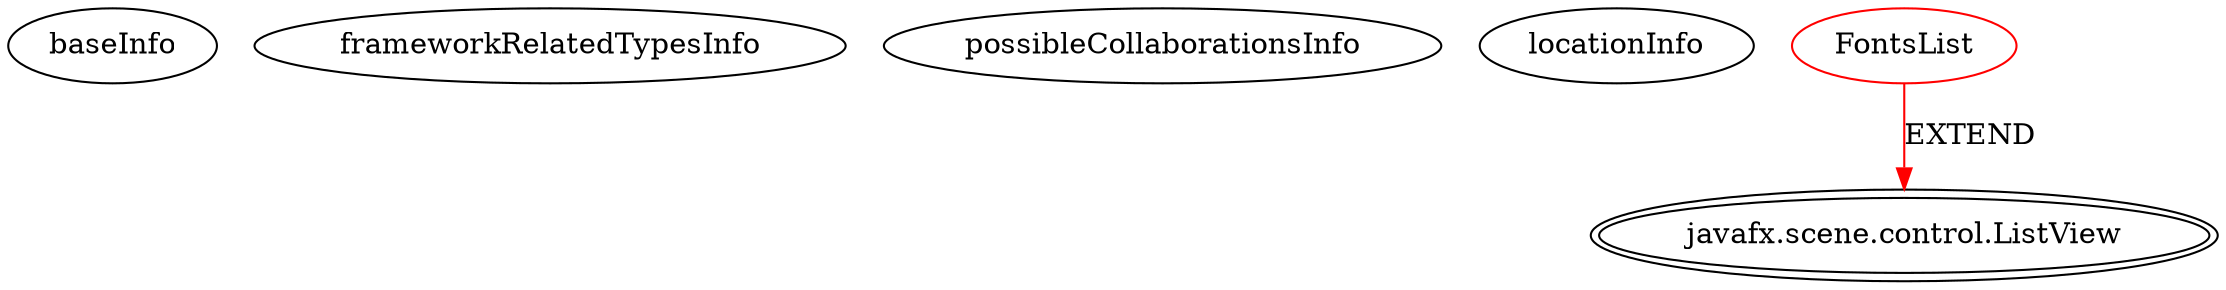 digraph {
baseInfo[graphId=2465,category="extension_graph",isAnonymous=false,possibleRelation=false]
frameworkRelatedTypesInfo[0="javafx.scene.control.ListView"]
possibleCollaborationsInfo[]
locationInfo[projectName="dimalev-bitmap-font-generator",filePath="/dimalev-bitmap-font-generator/bitmap-font-generator-master/src/FontsList.java",contextSignature="FontsList",graphId="2465"]
0[label="FontsList",vertexType="ROOT_CLIENT_CLASS_DECLARATION",isFrameworkType=false,color=red]
1[label="javafx.scene.control.ListView",vertexType="FRAMEWORK_CLASS_TYPE",isFrameworkType=true,peripheries=2]
0->1[label="EXTEND",color=red]
}
